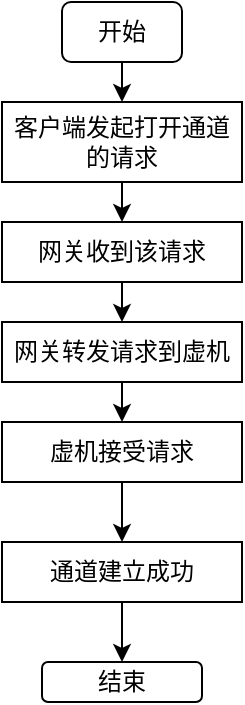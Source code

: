 <mxfile version="24.5.2" type="github">
  <diagram name="Page-1" id="74e2e168-ea6b-b213-b513-2b3c1d86103e">
    <mxGraphModel dx="1434" dy="746" grid="1" gridSize="10" guides="1" tooltips="1" connect="1" arrows="1" fold="1" page="1" pageScale="1" pageWidth="1100" pageHeight="850" background="none" math="0" shadow="0">
      <root>
        <mxCell id="0" />
        <mxCell id="1" parent="0" />
        <mxCell id="AJ9V8zTqFMvszDva8hO2-38" value="开始" style="rounded=1;whiteSpace=wrap;html=1;" vertex="1" parent="1">
          <mxGeometry x="500" y="10" width="60" height="30" as="geometry" />
        </mxCell>
        <mxCell id="AJ9V8zTqFMvszDva8hO2-39" value="客户端发起打开通道的请求" style="rounded=0;whiteSpace=wrap;html=1;" vertex="1" parent="1">
          <mxGeometry x="470" y="60" width="120" height="40" as="geometry" />
        </mxCell>
        <mxCell id="AJ9V8zTqFMvszDva8hO2-40" value="网关收到该请求" style="rounded=0;whiteSpace=wrap;html=1;" vertex="1" parent="1">
          <mxGeometry x="470" y="120" width="120" height="30" as="geometry" />
        </mxCell>
        <mxCell id="AJ9V8zTqFMvszDva8hO2-41" value="网关转发请求到虚机" style="rounded=0;whiteSpace=wrap;html=1;" vertex="1" parent="1">
          <mxGeometry x="470" y="170" width="120" height="30" as="geometry" />
        </mxCell>
        <mxCell id="AJ9V8zTqFMvszDva8hO2-42" value="虚机接受请求" style="rounded=0;whiteSpace=wrap;html=1;" vertex="1" parent="1">
          <mxGeometry x="470" y="220" width="120" height="30" as="geometry" />
        </mxCell>
        <mxCell id="AJ9V8zTqFMvszDva8hO2-43" value="通道建立成功" style="rounded=0;whiteSpace=wrap;html=1;" vertex="1" parent="1">
          <mxGeometry x="470" y="280" width="120" height="30" as="geometry" />
        </mxCell>
        <mxCell id="AJ9V8zTqFMvszDva8hO2-44" value="结束" style="rounded=1;whiteSpace=wrap;html=1;" vertex="1" parent="1">
          <mxGeometry x="490" y="340" width="80" height="20" as="geometry" />
        </mxCell>
        <mxCell id="AJ9V8zTqFMvszDva8hO2-45" value="" style="endArrow=classic;html=1;rounded=0;exitX=0.5;exitY=1;exitDx=0;exitDy=0;entryX=0.5;entryY=0;entryDx=0;entryDy=0;" edge="1" parent="1" source="AJ9V8zTqFMvszDva8hO2-38" target="AJ9V8zTqFMvszDva8hO2-39">
          <mxGeometry width="50" height="50" relative="1" as="geometry">
            <mxPoint x="520" y="210" as="sourcePoint" />
            <mxPoint x="570" y="160" as="targetPoint" />
          </mxGeometry>
        </mxCell>
        <mxCell id="AJ9V8zTqFMvszDva8hO2-46" value="" style="endArrow=classic;html=1;rounded=0;exitX=0.5;exitY=1;exitDx=0;exitDy=0;" edge="1" parent="1" source="AJ9V8zTqFMvszDva8hO2-39" target="AJ9V8zTqFMvszDva8hO2-40">
          <mxGeometry width="50" height="50" relative="1" as="geometry">
            <mxPoint x="520" y="210" as="sourcePoint" />
            <mxPoint x="570" y="160" as="targetPoint" />
          </mxGeometry>
        </mxCell>
        <mxCell id="AJ9V8zTqFMvszDva8hO2-47" value="" style="endArrow=classic;html=1;rounded=0;exitX=0.5;exitY=1;exitDx=0;exitDy=0;entryX=0.5;entryY=0;entryDx=0;entryDy=0;" edge="1" parent="1" source="AJ9V8zTqFMvszDva8hO2-40" target="AJ9V8zTqFMvszDva8hO2-41">
          <mxGeometry width="50" height="50" relative="1" as="geometry">
            <mxPoint x="520" y="210" as="sourcePoint" />
            <mxPoint x="570" y="160" as="targetPoint" />
          </mxGeometry>
        </mxCell>
        <mxCell id="AJ9V8zTqFMvszDva8hO2-48" value="" style="endArrow=classic;html=1;rounded=0;exitX=0.5;exitY=1;exitDx=0;exitDy=0;" edge="1" parent="1" source="AJ9V8zTqFMvszDva8hO2-41" target="AJ9V8zTqFMvszDva8hO2-42">
          <mxGeometry width="50" height="50" relative="1" as="geometry">
            <mxPoint x="537" y="200" as="sourcePoint" />
            <mxPoint x="570" y="160" as="targetPoint" />
          </mxGeometry>
        </mxCell>
        <mxCell id="AJ9V8zTqFMvszDva8hO2-49" value="" style="endArrow=classic;html=1;rounded=0;exitX=0.5;exitY=1;exitDx=0;exitDy=0;entryX=0.5;entryY=0;entryDx=0;entryDy=0;" edge="1" parent="1" source="AJ9V8zTqFMvszDva8hO2-42" target="AJ9V8zTqFMvszDva8hO2-43">
          <mxGeometry width="50" height="50" relative="1" as="geometry">
            <mxPoint x="520" y="210" as="sourcePoint" />
            <mxPoint x="570" y="160" as="targetPoint" />
          </mxGeometry>
        </mxCell>
        <mxCell id="AJ9V8zTqFMvszDva8hO2-50" value="" style="endArrow=classic;html=1;rounded=0;exitX=0.5;exitY=1;exitDx=0;exitDy=0;" edge="1" parent="1" source="AJ9V8zTqFMvszDva8hO2-43" target="AJ9V8zTqFMvszDva8hO2-44">
          <mxGeometry width="50" height="50" relative="1" as="geometry">
            <mxPoint x="520" y="210" as="sourcePoint" />
            <mxPoint x="570" y="160" as="targetPoint" />
          </mxGeometry>
        </mxCell>
      </root>
    </mxGraphModel>
  </diagram>
</mxfile>
